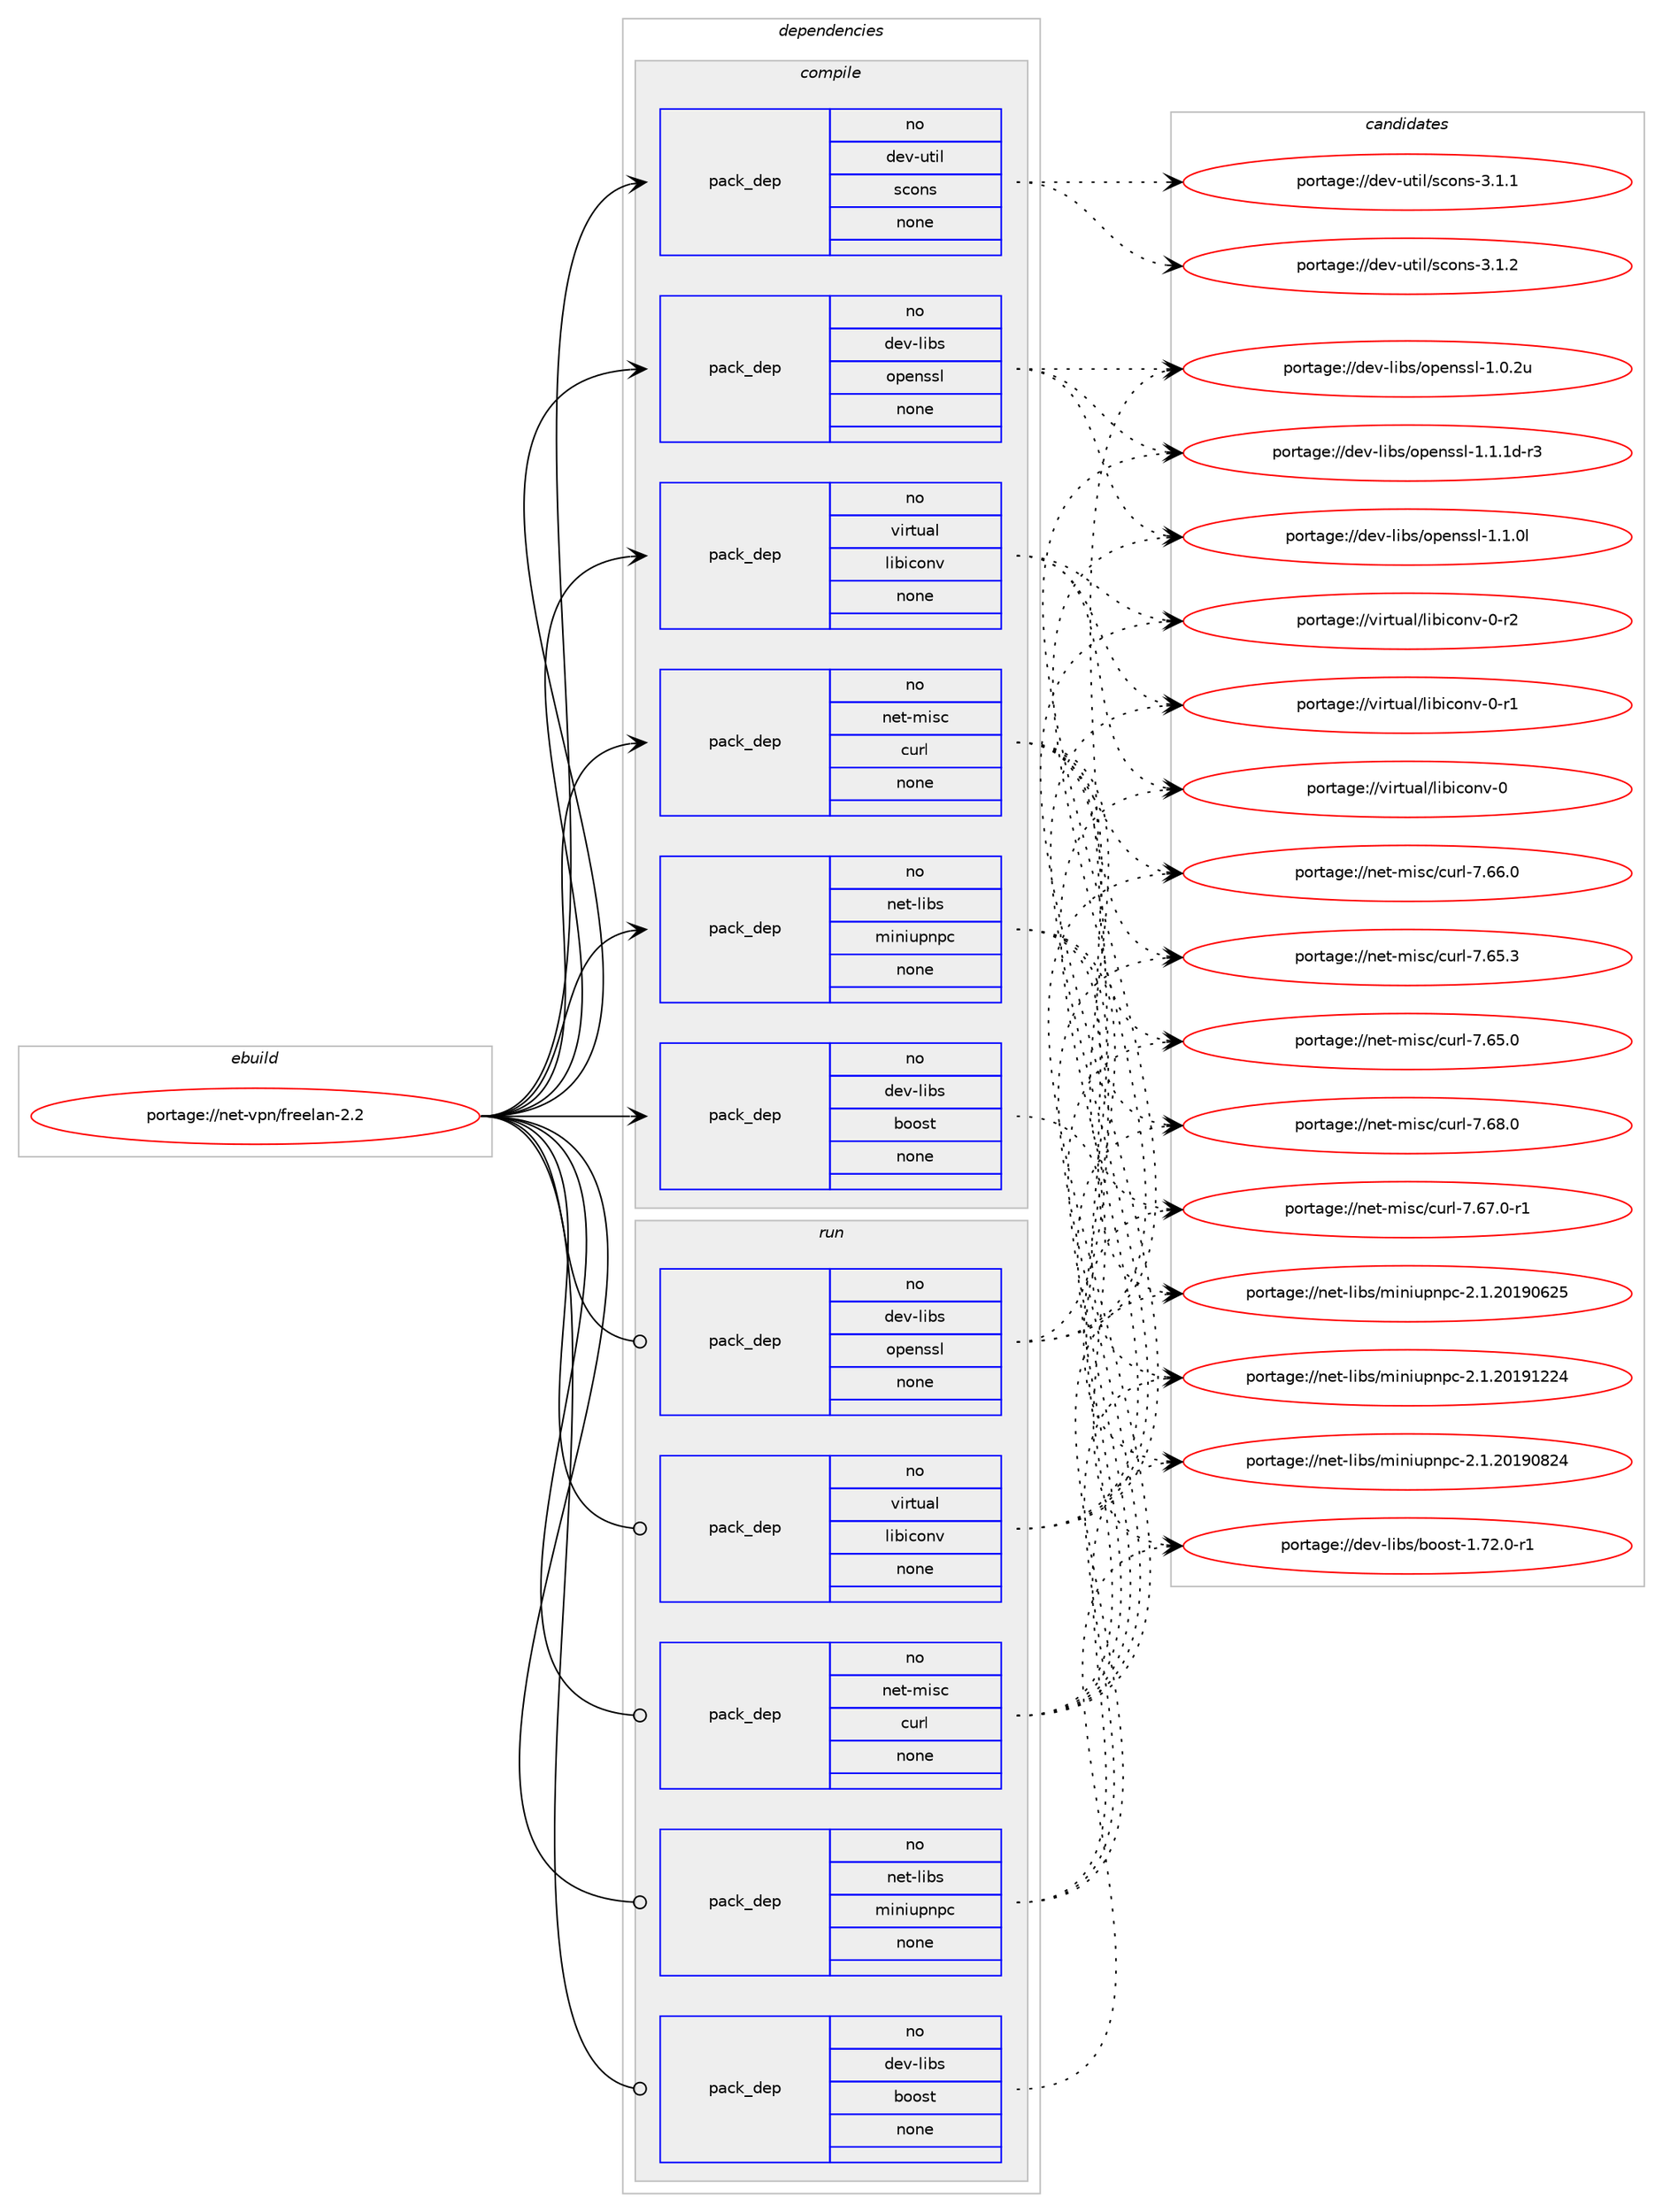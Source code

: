 digraph prolog {

# *************
# Graph options
# *************

newrank=true;
concentrate=true;
compound=true;
graph [rankdir=LR,fontname=Helvetica,fontsize=10,ranksep=1.5];#, ranksep=2.5, nodesep=0.2];
edge  [arrowhead=vee];
node  [fontname=Helvetica,fontsize=10];

# **********
# The ebuild
# **********

subgraph cluster_leftcol {
color=gray;
rank=same;
label=<<i>ebuild</i>>;
id [label="portage://net-vpn/freelan-2.2", color=red, width=4, href="../net-vpn/freelan-2.2.svg"];
}

# ****************
# The dependencies
# ****************

subgraph cluster_midcol {
color=gray;
label=<<i>dependencies</i>>;
subgraph cluster_compile {
fillcolor="#eeeeee";
style=filled;
label=<<i>compile</i>>;
subgraph pack55716 {
dependency71382 [label=<<TABLE BORDER="0" CELLBORDER="1" CELLSPACING="0" CELLPADDING="4" WIDTH="220"><TR><TD ROWSPAN="6" CELLPADDING="30">pack_dep</TD></TR><TR><TD WIDTH="110">no</TD></TR><TR><TD>dev-libs</TD></TR><TR><TD>boost</TD></TR><TR><TD>none</TD></TR><TR><TD></TD></TR></TABLE>>, shape=none, color=blue];
}
id:e -> dependency71382:w [weight=20,style="solid",arrowhead="vee"];
subgraph pack55717 {
dependency71383 [label=<<TABLE BORDER="0" CELLBORDER="1" CELLSPACING="0" CELLPADDING="4" WIDTH="220"><TR><TD ROWSPAN="6" CELLPADDING="30">pack_dep</TD></TR><TR><TD WIDTH="110">no</TD></TR><TR><TD>dev-libs</TD></TR><TR><TD>openssl</TD></TR><TR><TD>none</TD></TR><TR><TD></TD></TR></TABLE>>, shape=none, color=blue];
}
id:e -> dependency71383:w [weight=20,style="solid",arrowhead="vee"];
subgraph pack55718 {
dependency71384 [label=<<TABLE BORDER="0" CELLBORDER="1" CELLSPACING="0" CELLPADDING="4" WIDTH="220"><TR><TD ROWSPAN="6" CELLPADDING="30">pack_dep</TD></TR><TR><TD WIDTH="110">no</TD></TR><TR><TD>dev-util</TD></TR><TR><TD>scons</TD></TR><TR><TD>none</TD></TR><TR><TD></TD></TR></TABLE>>, shape=none, color=blue];
}
id:e -> dependency71384:w [weight=20,style="solid",arrowhead="vee"];
subgraph pack55719 {
dependency71385 [label=<<TABLE BORDER="0" CELLBORDER="1" CELLSPACING="0" CELLPADDING="4" WIDTH="220"><TR><TD ROWSPAN="6" CELLPADDING="30">pack_dep</TD></TR><TR><TD WIDTH="110">no</TD></TR><TR><TD>net-libs</TD></TR><TR><TD>miniupnpc</TD></TR><TR><TD>none</TD></TR><TR><TD></TD></TR></TABLE>>, shape=none, color=blue];
}
id:e -> dependency71385:w [weight=20,style="solid",arrowhead="vee"];
subgraph pack55720 {
dependency71386 [label=<<TABLE BORDER="0" CELLBORDER="1" CELLSPACING="0" CELLPADDING="4" WIDTH="220"><TR><TD ROWSPAN="6" CELLPADDING="30">pack_dep</TD></TR><TR><TD WIDTH="110">no</TD></TR><TR><TD>net-misc</TD></TR><TR><TD>curl</TD></TR><TR><TD>none</TD></TR><TR><TD></TD></TR></TABLE>>, shape=none, color=blue];
}
id:e -> dependency71386:w [weight=20,style="solid",arrowhead="vee"];
subgraph pack55721 {
dependency71387 [label=<<TABLE BORDER="0" CELLBORDER="1" CELLSPACING="0" CELLPADDING="4" WIDTH="220"><TR><TD ROWSPAN="6" CELLPADDING="30">pack_dep</TD></TR><TR><TD WIDTH="110">no</TD></TR><TR><TD>virtual</TD></TR><TR><TD>libiconv</TD></TR><TR><TD>none</TD></TR><TR><TD></TD></TR></TABLE>>, shape=none, color=blue];
}
id:e -> dependency71387:w [weight=20,style="solid",arrowhead="vee"];
}
subgraph cluster_compileandrun {
fillcolor="#eeeeee";
style=filled;
label=<<i>compile and run</i>>;
}
subgraph cluster_run {
fillcolor="#eeeeee";
style=filled;
label=<<i>run</i>>;
subgraph pack55722 {
dependency71388 [label=<<TABLE BORDER="0" CELLBORDER="1" CELLSPACING="0" CELLPADDING="4" WIDTH="220"><TR><TD ROWSPAN="6" CELLPADDING="30">pack_dep</TD></TR><TR><TD WIDTH="110">no</TD></TR><TR><TD>dev-libs</TD></TR><TR><TD>boost</TD></TR><TR><TD>none</TD></TR><TR><TD></TD></TR></TABLE>>, shape=none, color=blue];
}
id:e -> dependency71388:w [weight=20,style="solid",arrowhead="odot"];
subgraph pack55723 {
dependency71389 [label=<<TABLE BORDER="0" CELLBORDER="1" CELLSPACING="0" CELLPADDING="4" WIDTH="220"><TR><TD ROWSPAN="6" CELLPADDING="30">pack_dep</TD></TR><TR><TD WIDTH="110">no</TD></TR><TR><TD>dev-libs</TD></TR><TR><TD>openssl</TD></TR><TR><TD>none</TD></TR><TR><TD></TD></TR></TABLE>>, shape=none, color=blue];
}
id:e -> dependency71389:w [weight=20,style="solid",arrowhead="odot"];
subgraph pack55724 {
dependency71390 [label=<<TABLE BORDER="0" CELLBORDER="1" CELLSPACING="0" CELLPADDING="4" WIDTH="220"><TR><TD ROWSPAN="6" CELLPADDING="30">pack_dep</TD></TR><TR><TD WIDTH="110">no</TD></TR><TR><TD>net-libs</TD></TR><TR><TD>miniupnpc</TD></TR><TR><TD>none</TD></TR><TR><TD></TD></TR></TABLE>>, shape=none, color=blue];
}
id:e -> dependency71390:w [weight=20,style="solid",arrowhead="odot"];
subgraph pack55725 {
dependency71391 [label=<<TABLE BORDER="0" CELLBORDER="1" CELLSPACING="0" CELLPADDING="4" WIDTH="220"><TR><TD ROWSPAN="6" CELLPADDING="30">pack_dep</TD></TR><TR><TD WIDTH="110">no</TD></TR><TR><TD>net-misc</TD></TR><TR><TD>curl</TD></TR><TR><TD>none</TD></TR><TR><TD></TD></TR></TABLE>>, shape=none, color=blue];
}
id:e -> dependency71391:w [weight=20,style="solid",arrowhead="odot"];
subgraph pack55726 {
dependency71392 [label=<<TABLE BORDER="0" CELLBORDER="1" CELLSPACING="0" CELLPADDING="4" WIDTH="220"><TR><TD ROWSPAN="6" CELLPADDING="30">pack_dep</TD></TR><TR><TD WIDTH="110">no</TD></TR><TR><TD>virtual</TD></TR><TR><TD>libiconv</TD></TR><TR><TD>none</TD></TR><TR><TD></TD></TR></TABLE>>, shape=none, color=blue];
}
id:e -> dependency71392:w [weight=20,style="solid",arrowhead="odot"];
}
}

# **************
# The candidates
# **************

subgraph cluster_choices {
rank=same;
color=gray;
label=<<i>candidates</i>>;

subgraph choice55716 {
color=black;
nodesep=1;
choice10010111845108105981154798111111115116454946555046484511449 [label="portage://dev-libs/boost-1.72.0-r1", color=red, width=4,href="../dev-libs/boost-1.72.0-r1.svg"];
dependency71382:e -> choice10010111845108105981154798111111115116454946555046484511449:w [style=dotted,weight="100"];
}
subgraph choice55717 {
color=black;
nodesep=1;
choice1001011184510810598115471111121011101151151084549464946491004511451 [label="portage://dev-libs/openssl-1.1.1d-r3", color=red, width=4,href="../dev-libs/openssl-1.1.1d-r3.svg"];
choice100101118451081059811547111112101110115115108454946494648108 [label="portage://dev-libs/openssl-1.1.0l", color=red, width=4,href="../dev-libs/openssl-1.1.0l.svg"];
choice100101118451081059811547111112101110115115108454946484650117 [label="portage://dev-libs/openssl-1.0.2u", color=red, width=4,href="../dev-libs/openssl-1.0.2u.svg"];
dependency71383:e -> choice1001011184510810598115471111121011101151151084549464946491004511451:w [style=dotted,weight="100"];
dependency71383:e -> choice100101118451081059811547111112101110115115108454946494648108:w [style=dotted,weight="100"];
dependency71383:e -> choice100101118451081059811547111112101110115115108454946484650117:w [style=dotted,weight="100"];
}
subgraph choice55718 {
color=black;
nodesep=1;
choice100101118451171161051084711599111110115455146494650 [label="portage://dev-util/scons-3.1.2", color=red, width=4,href="../dev-util/scons-3.1.2.svg"];
choice100101118451171161051084711599111110115455146494649 [label="portage://dev-util/scons-3.1.1", color=red, width=4,href="../dev-util/scons-3.1.1.svg"];
dependency71384:e -> choice100101118451171161051084711599111110115455146494650:w [style=dotted,weight="100"];
dependency71384:e -> choice100101118451171161051084711599111110115455146494649:w [style=dotted,weight="100"];
}
subgraph choice55719 {
color=black;
nodesep=1;
choice1101011164510810598115471091051101051171121101129945504649465048495749505052 [label="portage://net-libs/miniupnpc-2.1.20191224", color=red, width=4,href="../net-libs/miniupnpc-2.1.20191224.svg"];
choice1101011164510810598115471091051101051171121101129945504649465048495748565052 [label="portage://net-libs/miniupnpc-2.1.20190824", color=red, width=4,href="../net-libs/miniupnpc-2.1.20190824.svg"];
choice1101011164510810598115471091051101051171121101129945504649465048495748545053 [label="portage://net-libs/miniupnpc-2.1.20190625", color=red, width=4,href="../net-libs/miniupnpc-2.1.20190625.svg"];
dependency71385:e -> choice1101011164510810598115471091051101051171121101129945504649465048495749505052:w [style=dotted,weight="100"];
dependency71385:e -> choice1101011164510810598115471091051101051171121101129945504649465048495748565052:w [style=dotted,weight="100"];
dependency71385:e -> choice1101011164510810598115471091051101051171121101129945504649465048495748545053:w [style=dotted,weight="100"];
}
subgraph choice55720 {
color=black;
nodesep=1;
choice1101011164510910511599479911711410845554654564648 [label="portage://net-misc/curl-7.68.0", color=red, width=4,href="../net-misc/curl-7.68.0.svg"];
choice11010111645109105115994799117114108455546545546484511449 [label="portage://net-misc/curl-7.67.0-r1", color=red, width=4,href="../net-misc/curl-7.67.0-r1.svg"];
choice1101011164510910511599479911711410845554654544648 [label="portage://net-misc/curl-7.66.0", color=red, width=4,href="../net-misc/curl-7.66.0.svg"];
choice1101011164510910511599479911711410845554654534651 [label="portage://net-misc/curl-7.65.3", color=red, width=4,href="../net-misc/curl-7.65.3.svg"];
choice1101011164510910511599479911711410845554654534648 [label="portage://net-misc/curl-7.65.0", color=red, width=4,href="../net-misc/curl-7.65.0.svg"];
dependency71386:e -> choice1101011164510910511599479911711410845554654564648:w [style=dotted,weight="100"];
dependency71386:e -> choice11010111645109105115994799117114108455546545546484511449:w [style=dotted,weight="100"];
dependency71386:e -> choice1101011164510910511599479911711410845554654544648:w [style=dotted,weight="100"];
dependency71386:e -> choice1101011164510910511599479911711410845554654534651:w [style=dotted,weight="100"];
dependency71386:e -> choice1101011164510910511599479911711410845554654534648:w [style=dotted,weight="100"];
}
subgraph choice55721 {
color=black;
nodesep=1;
choice1181051141161179710847108105981059911111011845484511450 [label="portage://virtual/libiconv-0-r2", color=red, width=4,href="../virtual/libiconv-0-r2.svg"];
choice1181051141161179710847108105981059911111011845484511449 [label="portage://virtual/libiconv-0-r1", color=red, width=4,href="../virtual/libiconv-0-r1.svg"];
choice118105114116117971084710810598105991111101184548 [label="portage://virtual/libiconv-0", color=red, width=4,href="../virtual/libiconv-0.svg"];
dependency71387:e -> choice1181051141161179710847108105981059911111011845484511450:w [style=dotted,weight="100"];
dependency71387:e -> choice1181051141161179710847108105981059911111011845484511449:w [style=dotted,weight="100"];
dependency71387:e -> choice118105114116117971084710810598105991111101184548:w [style=dotted,weight="100"];
}
subgraph choice55722 {
color=black;
nodesep=1;
choice10010111845108105981154798111111115116454946555046484511449 [label="portage://dev-libs/boost-1.72.0-r1", color=red, width=4,href="../dev-libs/boost-1.72.0-r1.svg"];
dependency71388:e -> choice10010111845108105981154798111111115116454946555046484511449:w [style=dotted,weight="100"];
}
subgraph choice55723 {
color=black;
nodesep=1;
choice1001011184510810598115471111121011101151151084549464946491004511451 [label="portage://dev-libs/openssl-1.1.1d-r3", color=red, width=4,href="../dev-libs/openssl-1.1.1d-r3.svg"];
choice100101118451081059811547111112101110115115108454946494648108 [label="portage://dev-libs/openssl-1.1.0l", color=red, width=4,href="../dev-libs/openssl-1.1.0l.svg"];
choice100101118451081059811547111112101110115115108454946484650117 [label="portage://dev-libs/openssl-1.0.2u", color=red, width=4,href="../dev-libs/openssl-1.0.2u.svg"];
dependency71389:e -> choice1001011184510810598115471111121011101151151084549464946491004511451:w [style=dotted,weight="100"];
dependency71389:e -> choice100101118451081059811547111112101110115115108454946494648108:w [style=dotted,weight="100"];
dependency71389:e -> choice100101118451081059811547111112101110115115108454946484650117:w [style=dotted,weight="100"];
}
subgraph choice55724 {
color=black;
nodesep=1;
choice1101011164510810598115471091051101051171121101129945504649465048495749505052 [label="portage://net-libs/miniupnpc-2.1.20191224", color=red, width=4,href="../net-libs/miniupnpc-2.1.20191224.svg"];
choice1101011164510810598115471091051101051171121101129945504649465048495748565052 [label="portage://net-libs/miniupnpc-2.1.20190824", color=red, width=4,href="../net-libs/miniupnpc-2.1.20190824.svg"];
choice1101011164510810598115471091051101051171121101129945504649465048495748545053 [label="portage://net-libs/miniupnpc-2.1.20190625", color=red, width=4,href="../net-libs/miniupnpc-2.1.20190625.svg"];
dependency71390:e -> choice1101011164510810598115471091051101051171121101129945504649465048495749505052:w [style=dotted,weight="100"];
dependency71390:e -> choice1101011164510810598115471091051101051171121101129945504649465048495748565052:w [style=dotted,weight="100"];
dependency71390:e -> choice1101011164510810598115471091051101051171121101129945504649465048495748545053:w [style=dotted,weight="100"];
}
subgraph choice55725 {
color=black;
nodesep=1;
choice1101011164510910511599479911711410845554654564648 [label="portage://net-misc/curl-7.68.0", color=red, width=4,href="../net-misc/curl-7.68.0.svg"];
choice11010111645109105115994799117114108455546545546484511449 [label="portage://net-misc/curl-7.67.0-r1", color=red, width=4,href="../net-misc/curl-7.67.0-r1.svg"];
choice1101011164510910511599479911711410845554654544648 [label="portage://net-misc/curl-7.66.0", color=red, width=4,href="../net-misc/curl-7.66.0.svg"];
choice1101011164510910511599479911711410845554654534651 [label="portage://net-misc/curl-7.65.3", color=red, width=4,href="../net-misc/curl-7.65.3.svg"];
choice1101011164510910511599479911711410845554654534648 [label="portage://net-misc/curl-7.65.0", color=red, width=4,href="../net-misc/curl-7.65.0.svg"];
dependency71391:e -> choice1101011164510910511599479911711410845554654564648:w [style=dotted,weight="100"];
dependency71391:e -> choice11010111645109105115994799117114108455546545546484511449:w [style=dotted,weight="100"];
dependency71391:e -> choice1101011164510910511599479911711410845554654544648:w [style=dotted,weight="100"];
dependency71391:e -> choice1101011164510910511599479911711410845554654534651:w [style=dotted,weight="100"];
dependency71391:e -> choice1101011164510910511599479911711410845554654534648:w [style=dotted,weight="100"];
}
subgraph choice55726 {
color=black;
nodesep=1;
choice1181051141161179710847108105981059911111011845484511450 [label="portage://virtual/libiconv-0-r2", color=red, width=4,href="../virtual/libiconv-0-r2.svg"];
choice1181051141161179710847108105981059911111011845484511449 [label="portage://virtual/libiconv-0-r1", color=red, width=4,href="../virtual/libiconv-0-r1.svg"];
choice118105114116117971084710810598105991111101184548 [label="portage://virtual/libiconv-0", color=red, width=4,href="../virtual/libiconv-0.svg"];
dependency71392:e -> choice1181051141161179710847108105981059911111011845484511450:w [style=dotted,weight="100"];
dependency71392:e -> choice1181051141161179710847108105981059911111011845484511449:w [style=dotted,weight="100"];
dependency71392:e -> choice118105114116117971084710810598105991111101184548:w [style=dotted,weight="100"];
}
}

}
